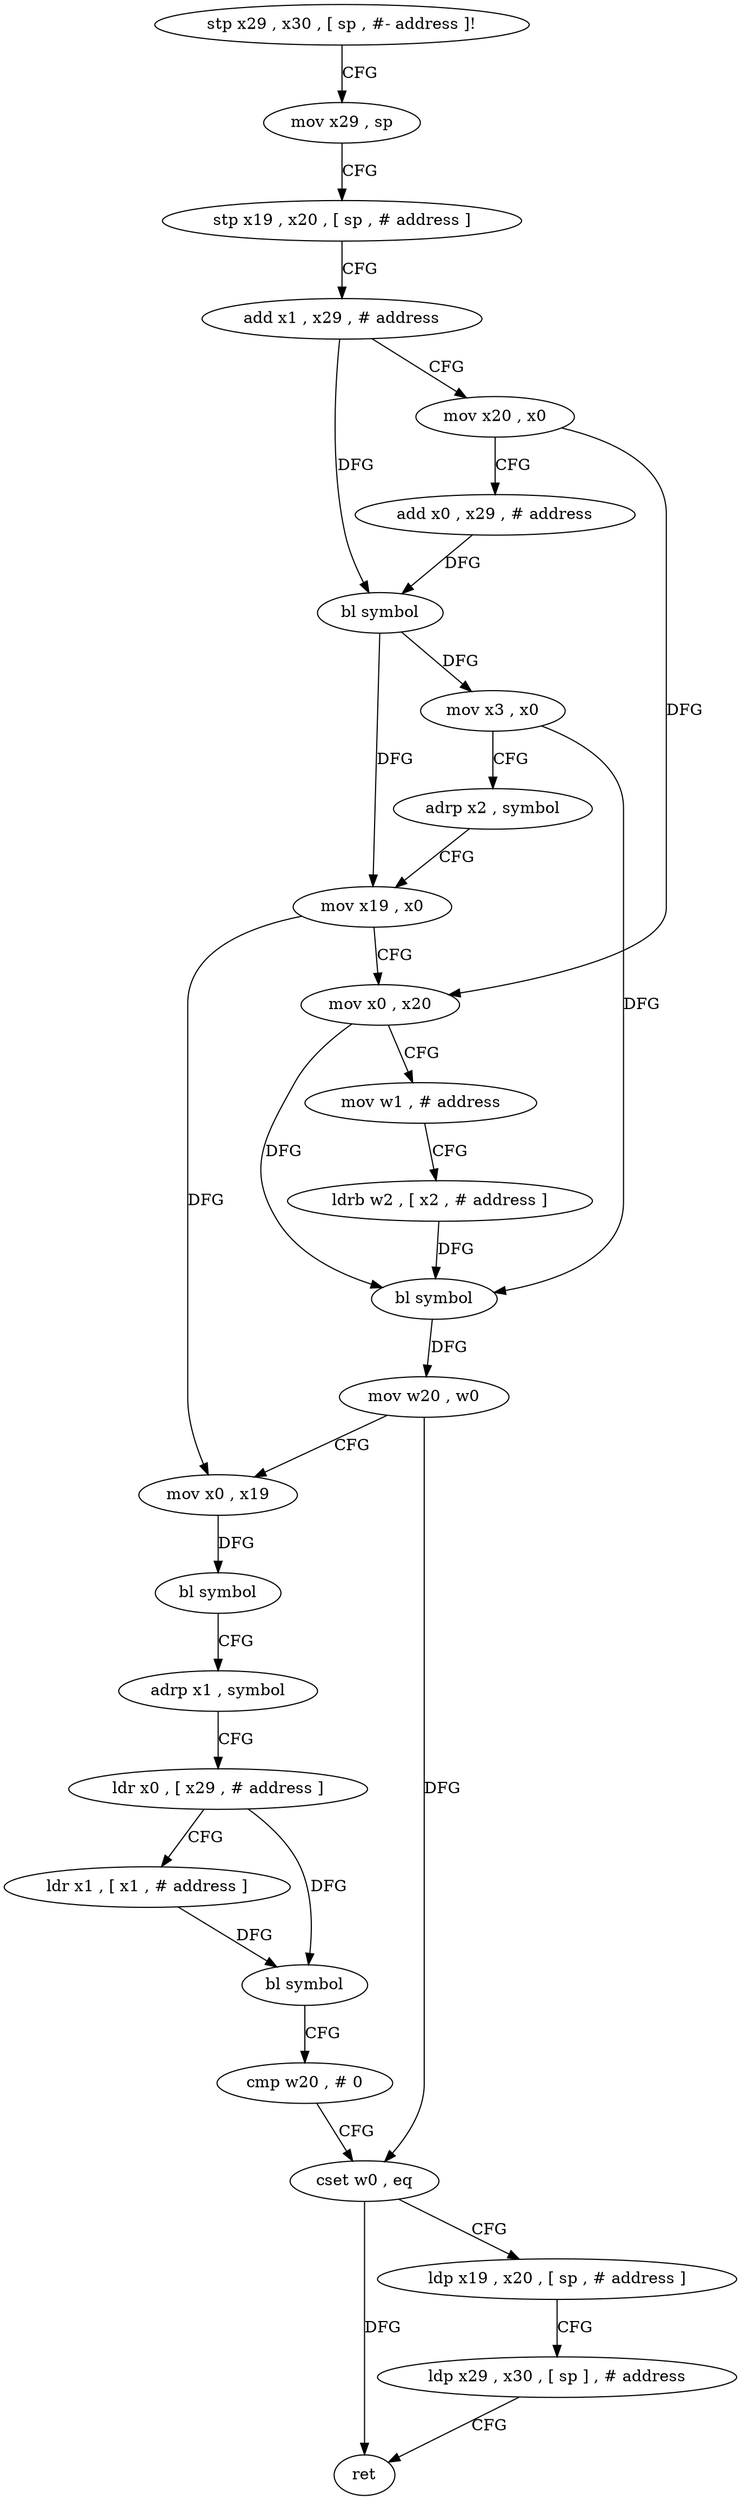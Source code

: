 digraph "func" {
"4217200" [label = "stp x29 , x30 , [ sp , #- address ]!" ]
"4217204" [label = "mov x29 , sp" ]
"4217208" [label = "stp x19 , x20 , [ sp , # address ]" ]
"4217212" [label = "add x1 , x29 , # address" ]
"4217216" [label = "mov x20 , x0" ]
"4217220" [label = "add x0 , x29 , # address" ]
"4217224" [label = "bl symbol" ]
"4217228" [label = "mov x3 , x0" ]
"4217232" [label = "adrp x2 , symbol" ]
"4217236" [label = "mov x19 , x0" ]
"4217240" [label = "mov x0 , x20" ]
"4217244" [label = "mov w1 , # address" ]
"4217248" [label = "ldrb w2 , [ x2 , # address ]" ]
"4217252" [label = "bl symbol" ]
"4217256" [label = "mov w20 , w0" ]
"4217260" [label = "mov x0 , x19" ]
"4217264" [label = "bl symbol" ]
"4217268" [label = "adrp x1 , symbol" ]
"4217272" [label = "ldr x0 , [ x29 , # address ]" ]
"4217276" [label = "ldr x1 , [ x1 , # address ]" ]
"4217280" [label = "bl symbol" ]
"4217284" [label = "cmp w20 , # 0" ]
"4217288" [label = "cset w0 , eq" ]
"4217292" [label = "ldp x19 , x20 , [ sp , # address ]" ]
"4217296" [label = "ldp x29 , x30 , [ sp ] , # address" ]
"4217300" [label = "ret" ]
"4217200" -> "4217204" [ label = "CFG" ]
"4217204" -> "4217208" [ label = "CFG" ]
"4217208" -> "4217212" [ label = "CFG" ]
"4217212" -> "4217216" [ label = "CFG" ]
"4217212" -> "4217224" [ label = "DFG" ]
"4217216" -> "4217220" [ label = "CFG" ]
"4217216" -> "4217240" [ label = "DFG" ]
"4217220" -> "4217224" [ label = "DFG" ]
"4217224" -> "4217228" [ label = "DFG" ]
"4217224" -> "4217236" [ label = "DFG" ]
"4217228" -> "4217232" [ label = "CFG" ]
"4217228" -> "4217252" [ label = "DFG" ]
"4217232" -> "4217236" [ label = "CFG" ]
"4217236" -> "4217240" [ label = "CFG" ]
"4217236" -> "4217260" [ label = "DFG" ]
"4217240" -> "4217244" [ label = "CFG" ]
"4217240" -> "4217252" [ label = "DFG" ]
"4217244" -> "4217248" [ label = "CFG" ]
"4217248" -> "4217252" [ label = "DFG" ]
"4217252" -> "4217256" [ label = "DFG" ]
"4217256" -> "4217260" [ label = "CFG" ]
"4217256" -> "4217288" [ label = "DFG" ]
"4217260" -> "4217264" [ label = "DFG" ]
"4217264" -> "4217268" [ label = "CFG" ]
"4217268" -> "4217272" [ label = "CFG" ]
"4217272" -> "4217276" [ label = "CFG" ]
"4217272" -> "4217280" [ label = "DFG" ]
"4217276" -> "4217280" [ label = "DFG" ]
"4217280" -> "4217284" [ label = "CFG" ]
"4217284" -> "4217288" [ label = "CFG" ]
"4217288" -> "4217292" [ label = "CFG" ]
"4217288" -> "4217300" [ label = "DFG" ]
"4217292" -> "4217296" [ label = "CFG" ]
"4217296" -> "4217300" [ label = "CFG" ]
}
